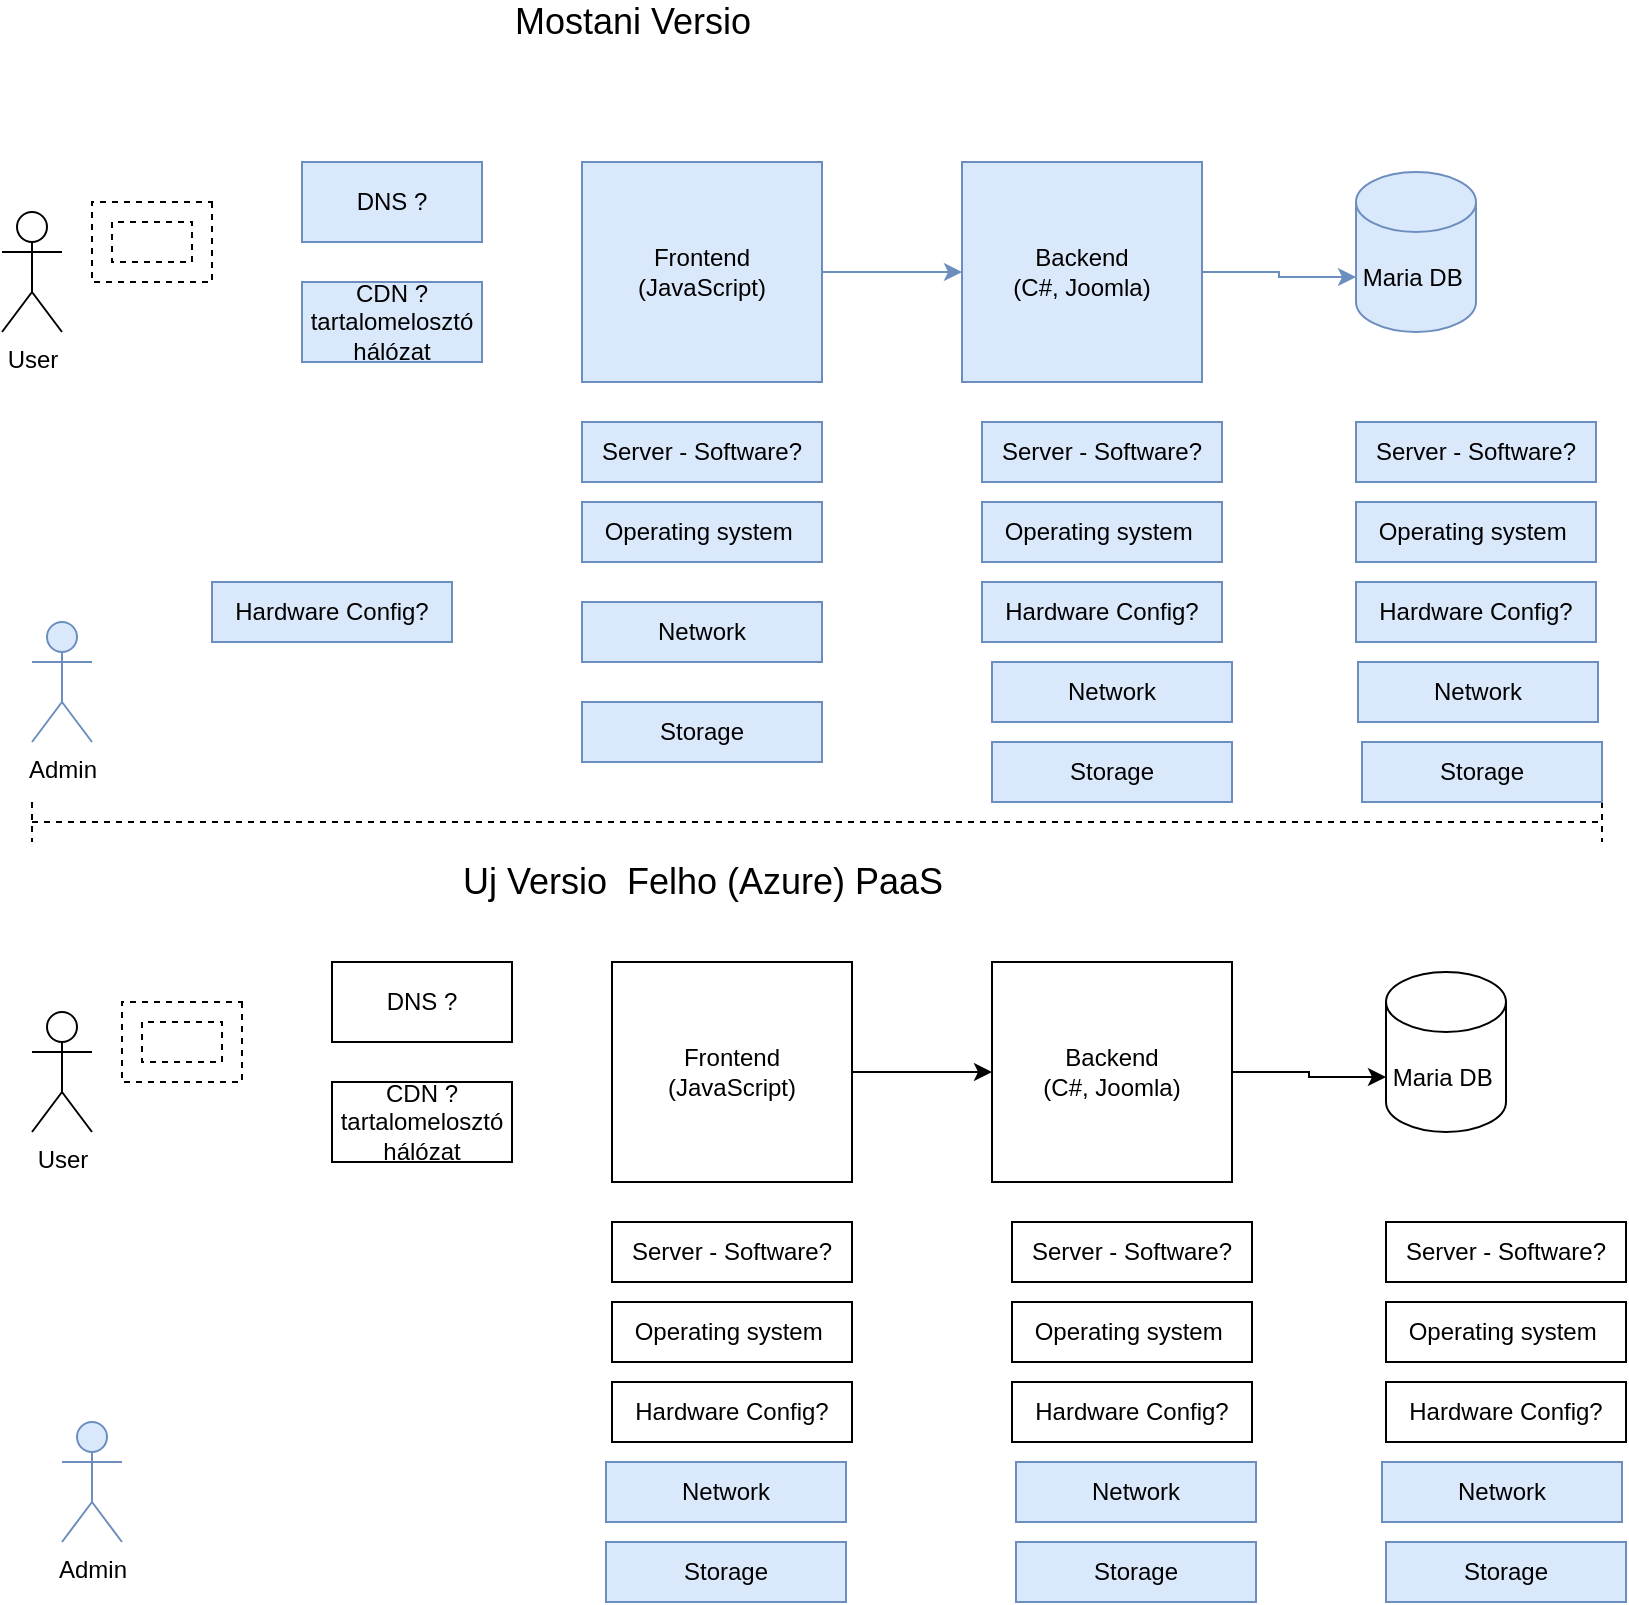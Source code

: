 <mxfile version="14.6.10" type="github"><diagram id="27GKGibE4HDNrHOi3egj" name="Page-1"><mxGraphModel dx="782" dy="437" grid="1" gridSize="10" guides="1" tooltips="1" connect="1" arrows="1" fold="1" page="1" pageScale="1" pageWidth="827" pageHeight="1169" math="0" shadow="0"><root><mxCell id="0"/><mxCell id="1" parent="0"/><mxCell id="VTDu-IOaDglz6bHMDkio-1" value="Admin" style="shape=umlActor;verticalLabelPosition=bottom;verticalAlign=top;html=1;outlineConnect=0;fillColor=#dae8fc;strokeColor=#6c8ebf;" parent="1" vertex="1"><mxGeometry x="45" y="330" width="30" height="60" as="geometry"/></mxCell><mxCell id="VTDu-IOaDglz6bHMDkio-2" value="User" style="shape=umlActor;verticalLabelPosition=bottom;verticalAlign=top;html=1;outlineConnect=0;" parent="1" vertex="1"><mxGeometry x="30" y="125" width="30" height="60" as="geometry"/></mxCell><mxCell id="VTDu-IOaDglz6bHMDkio-24" style="edgeStyle=orthogonalEdgeStyle;rounded=0;orthogonalLoop=1;jettySize=auto;html=1;exitX=1;exitY=0.5;exitDx=0;exitDy=0;fillColor=#dae8fc;strokeColor=#6c8ebf;" parent="1" source="VTDu-IOaDglz6bHMDkio-6" target="VTDu-IOaDglz6bHMDkio-12" edge="1"><mxGeometry relative="1" as="geometry"/></mxCell><mxCell id="VTDu-IOaDglz6bHMDkio-6" value="Frontend&lt;br&gt;(JavaScript)" style="rounded=0;whiteSpace=wrap;html=1;fillColor=#dae8fc;strokeColor=#6c8ebf;" parent="1" vertex="1"><mxGeometry x="320" y="100" width="120" height="110" as="geometry"/></mxCell><mxCell id="VTDu-IOaDglz6bHMDkio-10" value="Server - Software?" style="rounded=0;whiteSpace=wrap;html=1;fillColor=#dae8fc;strokeColor=#6c8ebf;" parent="1" vertex="1"><mxGeometry x="320" y="230" width="120" height="30" as="geometry"/></mxCell><mxCell id="VTDu-IOaDglz6bHMDkio-26" style="edgeStyle=orthogonalEdgeStyle;rounded=0;orthogonalLoop=1;jettySize=auto;html=1;exitX=1;exitY=0.5;exitDx=0;exitDy=0;entryX=0;entryY=0;entryDx=0;entryDy=52.5;entryPerimeter=0;fillColor=#dae8fc;strokeColor=#6c8ebf;" parent="1" source="VTDu-IOaDglz6bHMDkio-12" target="VTDu-IOaDglz6bHMDkio-16" edge="1"><mxGeometry relative="1" as="geometry"/></mxCell><mxCell id="VTDu-IOaDglz6bHMDkio-12" value="Backend&lt;br&gt;(C#, Joomla)" style="rounded=0;whiteSpace=wrap;html=1;fillColor=#dae8fc;strokeColor=#6c8ebf;" parent="1" vertex="1"><mxGeometry x="510" y="100" width="120" height="110" as="geometry"/></mxCell><mxCell id="VTDu-IOaDglz6bHMDkio-16" value="Maria DB&amp;nbsp;" style="shape=cylinder3;whiteSpace=wrap;html=1;boundedLbl=1;backgroundOutline=1;size=15;fillColor=#dae8fc;strokeColor=#6c8ebf;" parent="1" vertex="1"><mxGeometry x="707" y="105" width="60" height="80" as="geometry"/></mxCell><mxCell id="VTDu-IOaDglz6bHMDkio-23" value="&lt;font style=&quot;font-size: 18px&quot;&gt;Mostani Versio&lt;/font&gt;" style="text;html=1;align=center;verticalAlign=middle;resizable=0;points=[];autosize=1;strokeColor=none;" parent="1" vertex="1"><mxGeometry x="280" y="20" width="130" height="20" as="geometry"/></mxCell><mxCell id="VTDu-IOaDglz6bHMDkio-28" value="Server - Software?" style="rounded=0;whiteSpace=wrap;html=1;fillColor=#dae8fc;strokeColor=#6c8ebf;" parent="1" vertex="1"><mxGeometry x="520" y="230" width="120" height="30" as="geometry"/></mxCell><mxCell id="VTDu-IOaDglz6bHMDkio-29" value="Server - Software?" style="rounded=0;whiteSpace=wrap;html=1;fillColor=#dae8fc;strokeColor=#6c8ebf;" parent="1" vertex="1"><mxGeometry x="707" y="230" width="120" height="30" as="geometry"/></mxCell><mxCell id="VTDu-IOaDglz6bHMDkio-30" value="Operating system&amp;nbsp;" style="rounded=0;whiteSpace=wrap;html=1;fillColor=#dae8fc;strokeColor=#6c8ebf;" parent="1" vertex="1"><mxGeometry x="320" y="270" width="120" height="30" as="geometry"/></mxCell><mxCell id="VTDu-IOaDglz6bHMDkio-31" value="Operating system&amp;nbsp;" style="rounded=0;whiteSpace=wrap;html=1;fillColor=#dae8fc;strokeColor=#6c8ebf;" parent="1" vertex="1"><mxGeometry x="520" y="270" width="120" height="30" as="geometry"/></mxCell><mxCell id="VTDu-IOaDglz6bHMDkio-32" value="Operating system&amp;nbsp;" style="rounded=0;whiteSpace=wrap;html=1;fillColor=#dae8fc;strokeColor=#6c8ebf;" parent="1" vertex="1"><mxGeometry x="707" y="270" width="120" height="30" as="geometry"/></mxCell><mxCell id="VTDu-IOaDglz6bHMDkio-33" value="Hardware Config?" style="rounded=0;whiteSpace=wrap;html=1;fillColor=#dae8fc;strokeColor=#6c8ebf;" parent="1" vertex="1"><mxGeometry x="135" y="310" width="120" height="30" as="geometry"/></mxCell><mxCell id="VTDu-IOaDglz6bHMDkio-34" value="Hardware Config?" style="rounded=0;whiteSpace=wrap;html=1;fillColor=#dae8fc;strokeColor=#6c8ebf;" parent="1" vertex="1"><mxGeometry x="520" y="310" width="120" height="30" as="geometry"/></mxCell><mxCell id="VTDu-IOaDglz6bHMDkio-35" value="Hardware Config?" style="rounded=0;whiteSpace=wrap;html=1;fillColor=#dae8fc;strokeColor=#6c8ebf;" parent="1" vertex="1"><mxGeometry x="707" y="310" width="120" height="30" as="geometry"/></mxCell><mxCell id="VTDu-IOaDglz6bHMDkio-38" value="" style="verticalLabelPosition=bottom;verticalAlign=top;html=1;shape=mxgraph.basic.frame;dx=10;dashed=1;fillColor=none;" parent="1" vertex="1"><mxGeometry x="75" y="120" width="60" height="40" as="geometry"/></mxCell><mxCell id="VTDu-IOaDglz6bHMDkio-40" value="DNS ?" style="rounded=0;whiteSpace=wrap;html=1;fillColor=#dae8fc;strokeColor=#6c8ebf;" parent="1" vertex="1"><mxGeometry x="180" y="100" width="90" height="40" as="geometry"/></mxCell><mxCell id="VTDu-IOaDglz6bHMDkio-41" value="CDN ?&lt;br&gt;tartalomelosztó hálózat" style="rounded=0;whiteSpace=wrap;html=1;fillColor=#dae8fc;strokeColor=#6c8ebf;" parent="1" vertex="1"><mxGeometry x="180" y="160" width="90" height="40" as="geometry"/></mxCell><mxCell id="VTDu-IOaDglz6bHMDkio-46" value="" style="shape=crossbar;whiteSpace=wrap;html=1;rounded=1;dashed=1;fillColor=none;" parent="1" vertex="1"><mxGeometry x="45" y="420" width="785" height="20" as="geometry"/></mxCell><mxCell id="VTDu-IOaDglz6bHMDkio-47" value="&lt;font style=&quot;font-size: 18px&quot;&gt;Uj Versio&amp;nbsp; Felho (Azure) PaaS&lt;/font&gt;" style="text;html=1;align=center;verticalAlign=middle;resizable=0;points=[];autosize=1;strokeColor=none;" parent="1" vertex="1"><mxGeometry x="250" y="450" width="260" height="20" as="geometry"/></mxCell><mxCell id="VTDu-IOaDglz6bHMDkio-67" value="Admin" style="shape=umlActor;verticalLabelPosition=bottom;verticalAlign=top;html=1;outlineConnect=0;fillColor=#dae8fc;strokeColor=#6c8ebf;" parent="1" vertex="1"><mxGeometry x="60" y="730" width="30" height="60" as="geometry"/></mxCell><mxCell id="VTDu-IOaDglz6bHMDkio-68" value="User" style="shape=umlActor;verticalLabelPosition=bottom;verticalAlign=top;html=1;outlineConnect=0;" parent="1" vertex="1"><mxGeometry x="45" y="525" width="30" height="60" as="geometry"/></mxCell><mxCell id="VTDu-IOaDglz6bHMDkio-69" style="edgeStyle=orthogonalEdgeStyle;rounded=0;orthogonalLoop=1;jettySize=auto;html=1;exitX=1;exitY=0.5;exitDx=0;exitDy=0;" parent="1" source="VTDu-IOaDglz6bHMDkio-70" target="VTDu-IOaDglz6bHMDkio-73" edge="1"><mxGeometry relative="1" as="geometry"/></mxCell><mxCell id="VTDu-IOaDglz6bHMDkio-70" value="Frontend&lt;br&gt;(JavaScript)" style="rounded=0;whiteSpace=wrap;html=1;" parent="1" vertex="1"><mxGeometry x="335" y="500" width="120" height="110" as="geometry"/></mxCell><mxCell id="VTDu-IOaDglz6bHMDkio-71" value="Server - Software?" style="rounded=0;whiteSpace=wrap;html=1;" parent="1" vertex="1"><mxGeometry x="335" y="630" width="120" height="30" as="geometry"/></mxCell><mxCell id="VTDu-IOaDglz6bHMDkio-72" style="edgeStyle=orthogonalEdgeStyle;rounded=0;orthogonalLoop=1;jettySize=auto;html=1;exitX=1;exitY=0.5;exitDx=0;exitDy=0;entryX=0;entryY=0;entryDx=0;entryDy=52.5;entryPerimeter=0;" parent="1" source="VTDu-IOaDglz6bHMDkio-73" target="VTDu-IOaDglz6bHMDkio-74" edge="1"><mxGeometry relative="1" as="geometry"/></mxCell><mxCell id="VTDu-IOaDglz6bHMDkio-73" value="Backend&lt;br&gt;(C#, Joomla)" style="rounded=0;whiteSpace=wrap;html=1;" parent="1" vertex="1"><mxGeometry x="525" y="500" width="120" height="110" as="geometry"/></mxCell><mxCell id="VTDu-IOaDglz6bHMDkio-74" value="Maria DB&amp;nbsp;" style="shape=cylinder3;whiteSpace=wrap;html=1;boundedLbl=1;backgroundOutline=1;size=15;" parent="1" vertex="1"><mxGeometry x="722" y="505" width="60" height="80" as="geometry"/></mxCell><mxCell id="VTDu-IOaDglz6bHMDkio-75" value="Server - Software?" style="rounded=0;whiteSpace=wrap;html=1;" parent="1" vertex="1"><mxGeometry x="535" y="630" width="120" height="30" as="geometry"/></mxCell><mxCell id="VTDu-IOaDglz6bHMDkio-76" value="Server - Software?" style="rounded=0;whiteSpace=wrap;html=1;" parent="1" vertex="1"><mxGeometry x="722" y="630" width="120" height="30" as="geometry"/></mxCell><mxCell id="VTDu-IOaDglz6bHMDkio-77" value="Operating system&amp;nbsp;" style="rounded=0;whiteSpace=wrap;html=1;" parent="1" vertex="1"><mxGeometry x="335" y="670" width="120" height="30" as="geometry"/></mxCell><mxCell id="VTDu-IOaDglz6bHMDkio-78" value="Operating system&amp;nbsp;" style="rounded=0;whiteSpace=wrap;html=1;" parent="1" vertex="1"><mxGeometry x="535" y="670" width="120" height="30" as="geometry"/></mxCell><mxCell id="VTDu-IOaDglz6bHMDkio-79" value="Operating system&amp;nbsp;" style="rounded=0;whiteSpace=wrap;html=1;" parent="1" vertex="1"><mxGeometry x="722" y="670" width="120" height="30" as="geometry"/></mxCell><mxCell id="VTDu-IOaDglz6bHMDkio-80" value="Hardware Config?" style="rounded=0;whiteSpace=wrap;html=1;" parent="1" vertex="1"><mxGeometry x="335" y="710" width="120" height="30" as="geometry"/></mxCell><mxCell id="VTDu-IOaDglz6bHMDkio-81" value="Hardware Config?" style="rounded=0;whiteSpace=wrap;html=1;" parent="1" vertex="1"><mxGeometry x="535" y="710" width="120" height="30" as="geometry"/></mxCell><mxCell id="VTDu-IOaDglz6bHMDkio-82" value="Hardware Config?" style="rounded=0;whiteSpace=wrap;html=1;" parent="1" vertex="1"><mxGeometry x="722" y="710" width="120" height="30" as="geometry"/></mxCell><mxCell id="VTDu-IOaDglz6bHMDkio-83" value="" style="verticalLabelPosition=bottom;verticalAlign=top;html=1;shape=mxgraph.basic.frame;dx=10;dashed=1;fillColor=none;" parent="1" vertex="1"><mxGeometry x="90" y="520" width="60" height="40" as="geometry"/></mxCell><mxCell id="VTDu-IOaDglz6bHMDkio-84" value="DNS ?" style="rounded=0;whiteSpace=wrap;html=1;" parent="1" vertex="1"><mxGeometry x="195" y="500" width="90" height="40" as="geometry"/></mxCell><mxCell id="VTDu-IOaDglz6bHMDkio-85" value="CDN ?&lt;br&gt;tartalomelosztó hálózat" style="rounded=0;whiteSpace=wrap;html=1;" parent="1" vertex="1"><mxGeometry x="195" y="560" width="90" height="40" as="geometry"/></mxCell><mxCell id="VTDu-IOaDglz6bHMDkio-86" value="Network" style="rounded=0;whiteSpace=wrap;html=1;fillColor=#dae8fc;strokeColor=#6c8ebf;" parent="1" vertex="1"><mxGeometry x="320" y="320" width="120" height="30" as="geometry"/></mxCell><mxCell id="VTDu-IOaDglz6bHMDkio-89" value="Network" style="rounded=0;whiteSpace=wrap;html=1;fillColor=#dae8fc;strokeColor=#6c8ebf;" parent="1" vertex="1"><mxGeometry x="525" y="350" width="120" height="30" as="geometry"/></mxCell><mxCell id="VTDu-IOaDglz6bHMDkio-90" value="Network" style="rounded=0;whiteSpace=wrap;html=1;fillColor=#dae8fc;strokeColor=#6c8ebf;" parent="1" vertex="1"><mxGeometry x="708" y="350" width="120" height="30" as="geometry"/></mxCell><mxCell id="VTDu-IOaDglz6bHMDkio-91" value="Storage" style="rounded=0;whiteSpace=wrap;html=1;fillColor=#dae8fc;strokeColor=#6c8ebf;" parent="1" vertex="1"><mxGeometry x="320" y="370" width="120" height="30" as="geometry"/></mxCell><mxCell id="VTDu-IOaDglz6bHMDkio-92" value="Storage" style="rounded=0;whiteSpace=wrap;html=1;fillColor=#dae8fc;strokeColor=#6c8ebf;" parent="1" vertex="1"><mxGeometry x="710" y="390" width="120" height="30" as="geometry"/></mxCell><mxCell id="VTDu-IOaDglz6bHMDkio-93" value="Storage" style="rounded=0;whiteSpace=wrap;html=1;fillColor=#dae8fc;strokeColor=#6c8ebf;" parent="1" vertex="1"><mxGeometry x="525" y="390" width="120" height="30" as="geometry"/></mxCell><mxCell id="VTDu-IOaDglz6bHMDkio-94" value="Network" style="rounded=0;whiteSpace=wrap;html=1;fillColor=#dae8fc;strokeColor=#6c8ebf;" parent="1" vertex="1"><mxGeometry x="332" y="750" width="120" height="30" as="geometry"/></mxCell><mxCell id="VTDu-IOaDglz6bHMDkio-95" value="Network" style="rounded=0;whiteSpace=wrap;html=1;fillColor=#dae8fc;strokeColor=#6c8ebf;" parent="1" vertex="1"><mxGeometry x="537" y="750" width="120" height="30" as="geometry"/></mxCell><mxCell id="VTDu-IOaDglz6bHMDkio-96" value="Network" style="rounded=0;whiteSpace=wrap;html=1;fillColor=#dae8fc;strokeColor=#6c8ebf;" parent="1" vertex="1"><mxGeometry x="720" y="750" width="120" height="30" as="geometry"/></mxCell><mxCell id="VTDu-IOaDglz6bHMDkio-97" value="Storage" style="rounded=0;whiteSpace=wrap;html=1;fillColor=#dae8fc;strokeColor=#6c8ebf;" parent="1" vertex="1"><mxGeometry x="332" y="790" width="120" height="30" as="geometry"/></mxCell><mxCell id="VTDu-IOaDglz6bHMDkio-98" value="Storage" style="rounded=0;whiteSpace=wrap;html=1;fillColor=#dae8fc;strokeColor=#6c8ebf;" parent="1" vertex="1"><mxGeometry x="722" y="790" width="120" height="30" as="geometry"/></mxCell><mxCell id="VTDu-IOaDglz6bHMDkio-99" value="Storage" style="rounded=0;whiteSpace=wrap;html=1;fillColor=#dae8fc;strokeColor=#6c8ebf;" parent="1" vertex="1"><mxGeometry x="537" y="790" width="120" height="30" as="geometry"/></mxCell></root></mxGraphModel></diagram></mxfile>